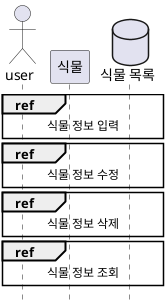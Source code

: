 @startuml

skinparam sequenceMessageAlign center
hide footbox
'생명선 자동 생성
autoactivate on 

actor "user" as user
participant "식물" as pi
database "식물 목록" as pdb

ref over user, pi, pdb :식물 정보 입력
ref over user, pi, pdb :식물 정보 수정
ref over user, pi, pdb :식물 정보 삭제
ref over user, pi, pdb :식물 정보 조회


@enduml